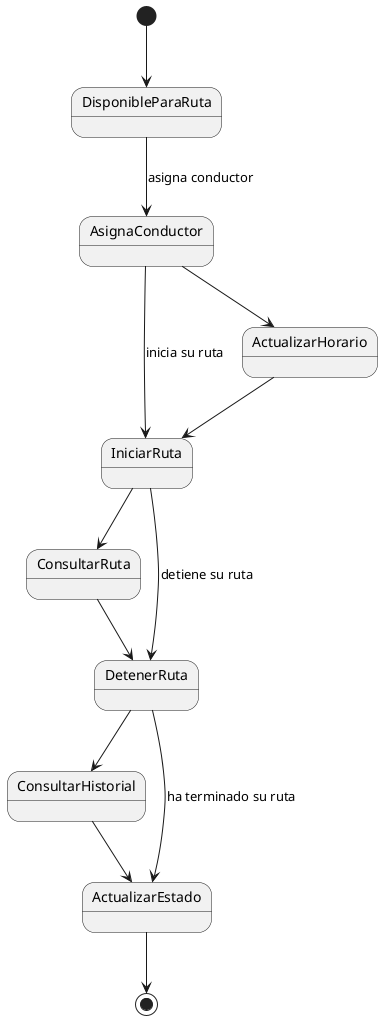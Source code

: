 @startuml

[*] --> DisponibleParaRuta
DisponibleParaRuta --> AsignaConductor : asigna conductor
AsignaConductor --> IniciarRuta : inicia su ruta
AsignaConductor --> ActualizarHorario
ActualizarHorario --> IniciarRuta
IniciarRuta --> ConsultarRuta
ConsultarRuta --> DetenerRuta
IniciarRuta --> DetenerRuta : detiene su ruta
DetenerRuta --> ConsultarHistorial
ConsultarHistorial --> ActualizarEstado
DetenerRuta --> ActualizarEstado : ha terminado su ruta
ActualizarEstado --> [*]

@enduml
